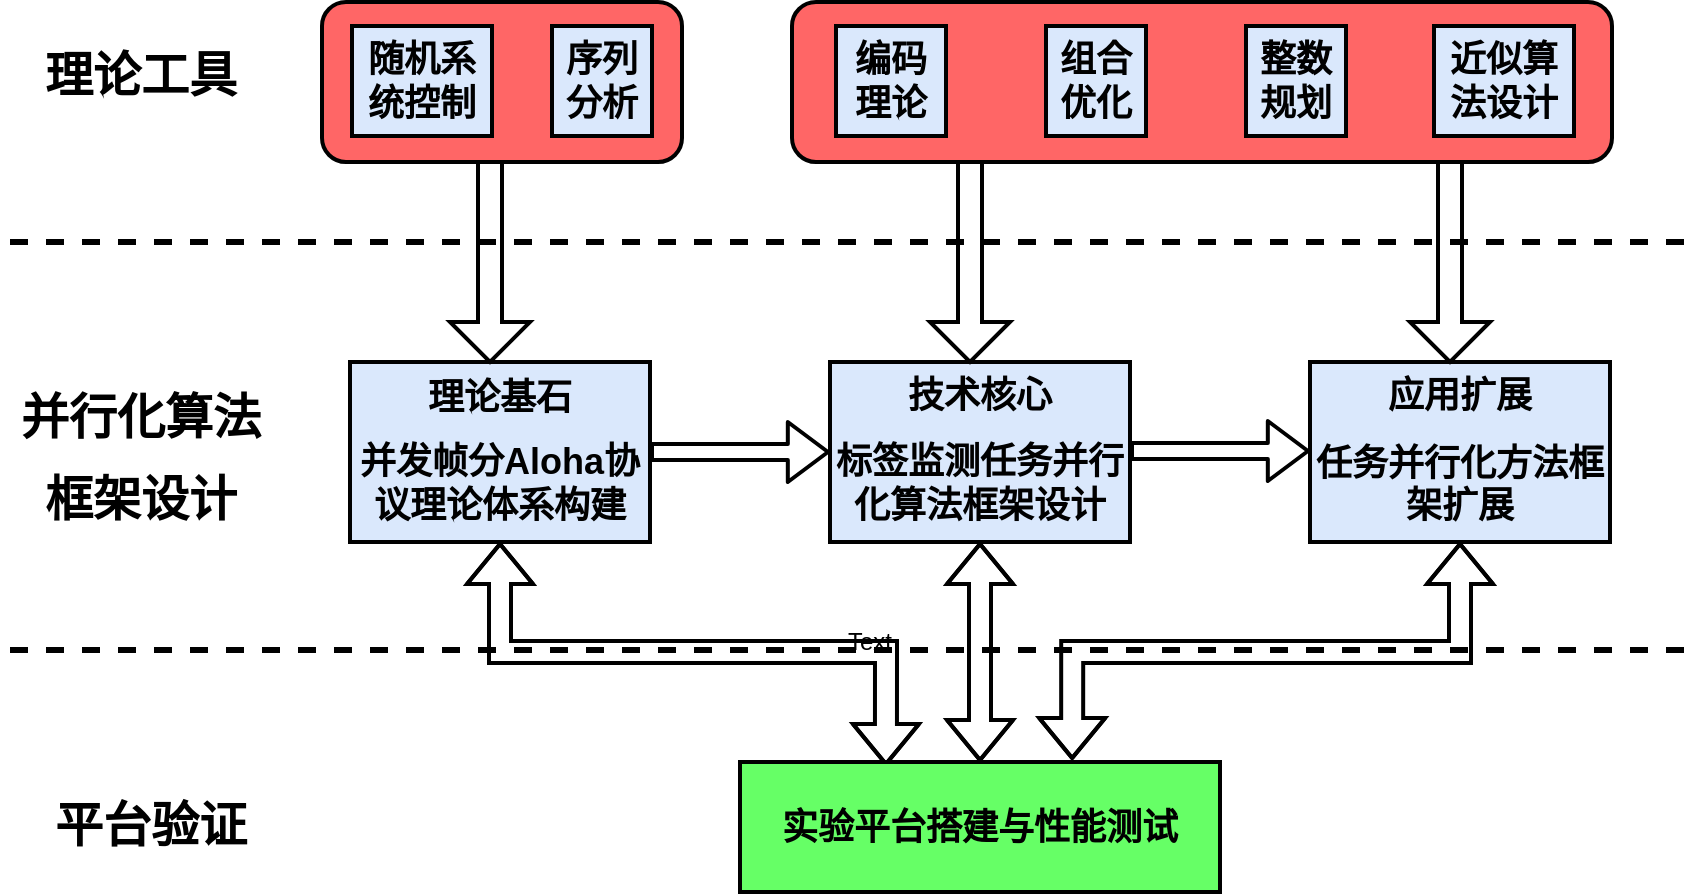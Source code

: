 <mxfile version="12.7.9" type="github"><diagram id="qVLs1Voad5GXbMNRB9VL" name="Page-1"><mxGraphModel dx="1240" dy="689" grid="1" gridSize="10" guides="1" tooltips="1" connect="1" arrows="1" fold="1" page="1" pageScale="1" pageWidth="700" pageHeight="480" math="0" shadow="0"><root><mxCell id="0"/><mxCell id="1" parent="0"/><mxCell id="N_Ijtd-GBdX-rrzLE6v4-37" value="" style="rounded=1;whiteSpace=wrap;html=1;strokeColor=#000000;strokeWidth=2;fillColor=#FF6666;" vertex="1" parent="1"><mxGeometry x="416" y="20" width="410" height="80" as="geometry"/></mxCell><mxCell id="N_Ijtd-GBdX-rrzLE6v4-36" value="" style="rounded=1;whiteSpace=wrap;html=1;strokeColor=#000000;strokeWidth=2;fillColor=#FF6666;" vertex="1" parent="1"><mxGeometry x="181" y="20" width="180" height="80" as="geometry"/></mxCell><mxCell id="N_Ijtd-GBdX-rrzLE6v4-19" style="edgeStyle=orthogonalEdgeStyle;shape=flexArrow;rounded=0;orthogonalLoop=1;jettySize=auto;html=1;exitX=0.5;exitY=1;exitDx=0;exitDy=0;entryX=0.304;entryY=0.031;entryDx=0;entryDy=0;entryPerimeter=0;startArrow=block;endArrow=block;endFill=0;strokeColor=#000000;strokeWidth=2;fillColor=#FFFFFF;" edge="1" parent="1" source="N_Ijtd-GBdX-rrzLE6v4-1" target="N_Ijtd-GBdX-rrzLE6v4-11"><mxGeometry relative="1" as="geometry"/></mxCell><mxCell id="N_Ijtd-GBdX-rrzLE6v4-1" value="&lt;p style=&quot;font-size: 11px&quot;&gt;&lt;b style=&quot;font-size: 11px&quot;&gt;&lt;font style=&quot;font-size: 11px&quot;&gt;&lt;span style=&quot;font-size: 18px&quot;&gt;理论基石&lt;/span&gt;&lt;/font&gt;&lt;/b&gt;&lt;/p&gt;&lt;p style=&quot;font-size: 11px&quot;&gt;&lt;b&gt;&lt;font style=&quot;font-size: 18px&quot;&gt;并发帧分Aloha协议理论体系构建&lt;/font&gt;&lt;/b&gt;&lt;b style=&quot;font-size: 11px&quot;&gt;&lt;font style=&quot;font-size: 11px&quot;&gt;&lt;br&gt;&lt;/font&gt;&lt;/b&gt;&lt;/p&gt;" style="rounded=0;whiteSpace=wrap;html=1;strokeWidth=2;fillColor=#dae8fc;strokeColor=#000000;" vertex="1" parent="1"><mxGeometry x="195" y="200" width="150" height="90" as="geometry"/></mxCell><mxCell id="N_Ijtd-GBdX-rrzLE6v4-15" style="edgeStyle=orthogonalEdgeStyle;rounded=0;orthogonalLoop=1;jettySize=auto;html=1;entryX=0.5;entryY=0;entryDx=0;entryDy=0;strokeColor=#000000;strokeWidth=2;shape=flexArrow;startArrow=block;fillColor=#FFFFFF;" edge="1" parent="1" source="N_Ijtd-GBdX-rrzLE6v4-5" target="N_Ijtd-GBdX-rrzLE6v4-11"><mxGeometry relative="1" as="geometry"><Array as="points"><mxPoint x="510" y="340"/><mxPoint x="510" y="340"/></Array></mxGeometry></mxCell><mxCell id="N_Ijtd-GBdX-rrzLE6v4-5" value="&lt;p style=&quot;font-size: 11px&quot;&gt;&lt;b style=&quot;font-size: 11px&quot;&gt;&lt;font style=&quot;font-size: 11px&quot;&gt;&lt;span style=&quot;font-size: 18px&quot;&gt;技术核心&lt;/span&gt;&lt;/font&gt;&lt;/b&gt;&lt;/p&gt;&lt;p&gt;&lt;font&gt;&lt;span style=&quot;font-size: 18px&quot;&gt;&lt;b&gt;标签监测任务并行化算法框架设计&lt;/b&gt;&lt;/span&gt;&lt;br&gt;&lt;/font&gt;&lt;/p&gt;" style="rounded=0;whiteSpace=wrap;html=1;strokeWidth=2;fillColor=#dae8fc;strokeColor=#000000;" vertex="1" parent="1"><mxGeometry x="435" y="200" width="150" height="90" as="geometry"/></mxCell><mxCell id="N_Ijtd-GBdX-rrzLE6v4-18" style="edgeStyle=orthogonalEdgeStyle;shape=flexArrow;rounded=0;orthogonalLoop=1;jettySize=auto;html=1;exitX=0.5;exitY=1;exitDx=0;exitDy=0;entryX=0.692;entryY=-0.015;entryDx=0;entryDy=0;entryPerimeter=0;startArrow=block;endArrow=block;endFill=0;strokeColor=#000000;strokeWidth=2;fillColor=#FFFFFF;" edge="1" parent="1" source="N_Ijtd-GBdX-rrzLE6v4-6" target="N_Ijtd-GBdX-rrzLE6v4-11"><mxGeometry relative="1" as="geometry"/></mxCell><mxCell id="N_Ijtd-GBdX-rrzLE6v4-6" value="&lt;p&gt;&lt;span style=&quot;font-size: 18px&quot;&gt;&lt;b&gt;应用扩展&lt;/b&gt;&lt;/span&gt;&lt;/p&gt;&lt;p&gt;&lt;span style=&quot;font-size: 18px&quot;&gt;&lt;b&gt;任务并行化方法框架扩展&lt;/b&gt;&lt;/span&gt;&lt;/p&gt;" style="rounded=0;whiteSpace=wrap;html=1;strokeWidth=2;fillColor=#dae8fc;strokeColor=#000000;" vertex="1" parent="1"><mxGeometry x="675" y="200" width="150" height="90" as="geometry"/></mxCell><mxCell id="N_Ijtd-GBdX-rrzLE6v4-7" value="" style="shape=flexArrow;endArrow=classic;html=1;width=7;endSize=6.03;exitX=1;exitY=0.5;exitDx=0;exitDy=0;entryX=0;entryY=0.5;entryDx=0;entryDy=0;strokeWidth=2;fillColor=#FFFFFF;strokeColor=#000000;" edge="1" parent="1" source="N_Ijtd-GBdX-rrzLE6v4-1" target="N_Ijtd-GBdX-rrzLE6v4-5"><mxGeometry width="50" height="50" relative="1" as="geometry"><mxPoint x="535" y="220" as="sourcePoint"/><mxPoint x="585" y="170" as="targetPoint"/></mxGeometry></mxCell><mxCell id="N_Ijtd-GBdX-rrzLE6v4-8" value="" style="shape=flexArrow;endArrow=classic;html=1;width=7;endSize=6.03;exitX=1;exitY=0.5;exitDx=0;exitDy=0;entryX=0;entryY=0.5;entryDx=0;entryDy=0;strokeWidth=2;fillColor=#FFFFFF;strokeColor=#000000;" edge="1" parent="1"><mxGeometry width="50" height="50" relative="1" as="geometry"><mxPoint x="585" y="244.5" as="sourcePoint"/><mxPoint x="675" y="244.5" as="targetPoint"/></mxGeometry></mxCell><mxCell id="N_Ijtd-GBdX-rrzLE6v4-11" value="&lt;p&gt;&lt;span style=&quot;font-size: 18px&quot;&gt;&lt;b&gt;实验平台搭建与性能测试&lt;/b&gt;&lt;/span&gt;&lt;/p&gt;" style="rounded=0;whiteSpace=wrap;html=1;strokeWidth=2;fillColor=#66FF66;strokeColor=#000000;" vertex="1" parent="1"><mxGeometry x="390" y="400" width="240" height="65" as="geometry"/></mxCell><mxCell id="N_Ijtd-GBdX-rrzLE6v4-20" value="" style="endArrow=none;dashed=1;html=1;strokeColor=#000000;strokeWidth=3;fillColor=#FFFFFF;" edge="1" parent="1"><mxGeometry width="50" height="50" relative="1" as="geometry"><mxPoint x="25" y="344" as="sourcePoint"/><mxPoint x="865" y="344" as="targetPoint"/></mxGeometry></mxCell><mxCell id="N_Ijtd-GBdX-rrzLE6v4-21" value="Text" style="text;html=1;strokeColor=none;fillColor=none;align=center;verticalAlign=middle;whiteSpace=wrap;rounded=0;" vertex="1" parent="1"><mxGeometry x="435" y="330" width="40" height="20" as="geometry"/></mxCell><mxCell id="N_Ijtd-GBdX-rrzLE6v4-22" value="&lt;p&gt;&lt;font style=&quot;font-size: 24px&quot;&gt;&lt;b&gt;平台验证&lt;/b&gt;&lt;/font&gt;&lt;/p&gt;" style="text;html=1;align=center;verticalAlign=middle;resizable=0;points=[];autosize=1;" vertex="1" parent="1"><mxGeometry x="40" y="407" width="110" height="50" as="geometry"/></mxCell><mxCell id="N_Ijtd-GBdX-rrzLE6v4-23" value="&lt;p&gt;&lt;font style=&quot;font-size: 24px&quot;&gt;&lt;b&gt;并行化算法&lt;/b&gt;&lt;/font&gt;&lt;/p&gt;&lt;p&gt;&lt;font style=&quot;font-size: 24px&quot;&gt;&lt;b&gt;框架设计&lt;/b&gt;&lt;/font&gt;&lt;/p&gt;" style="text;html=1;align=center;verticalAlign=middle;resizable=0;points=[];autosize=1;" vertex="1" parent="1"><mxGeometry x="20" y="208" width="140" height="80" as="geometry"/></mxCell><mxCell id="N_Ijtd-GBdX-rrzLE6v4-25" value="&lt;p&gt;&lt;b style=&quot;font-size: 24px&quot;&gt;理论工具&lt;/b&gt;&lt;br&gt;&lt;/p&gt;" style="text;html=1;align=center;verticalAlign=middle;resizable=0;points=[];autosize=1;" vertex="1" parent="1"><mxGeometry x="35" y="32" width="110" height="50" as="geometry"/></mxCell><mxCell id="N_Ijtd-GBdX-rrzLE6v4-26" value="&lt;p&gt;&lt;span style=&quot;font-size: 18px&quot;&gt;&lt;b&gt;随机系统控制&lt;/b&gt;&lt;/span&gt;&lt;/p&gt;" style="rounded=0;whiteSpace=wrap;html=1;strokeWidth=2;fillColor=#dae8fc;strokeColor=#000000;" vertex="1" parent="1"><mxGeometry x="196" y="32" width="70" height="55" as="geometry"/></mxCell><mxCell id="N_Ijtd-GBdX-rrzLE6v4-27" value="&lt;p&gt;&lt;span style=&quot;font-size: 18px&quot;&gt;&lt;b&gt;序列分析&lt;/b&gt;&lt;/span&gt;&lt;/p&gt;" style="rounded=0;whiteSpace=wrap;html=1;strokeWidth=2;fillColor=#dae8fc;strokeColor=#000000;" vertex="1" parent="1"><mxGeometry x="296" y="32" width="50" height="55" as="geometry"/></mxCell><mxCell id="N_Ijtd-GBdX-rrzLE6v4-28" value="&lt;p&gt;&lt;span style=&quot;font-size: 18px&quot;&gt;&lt;b&gt;编码理论&lt;/b&gt;&lt;/span&gt;&lt;/p&gt;" style="rounded=0;whiteSpace=wrap;html=1;strokeWidth=2;fillColor=#dae8fc;strokeColor=#000000;" vertex="1" parent="1"><mxGeometry x="438" y="32" width="55" height="55" as="geometry"/></mxCell><mxCell id="N_Ijtd-GBdX-rrzLE6v4-30" value="&lt;p&gt;&lt;span style=&quot;font-size: 18px&quot;&gt;&lt;b&gt;近似算法设计&lt;/b&gt;&lt;/span&gt;&lt;/p&gt;" style="rounded=0;whiteSpace=wrap;html=1;strokeWidth=2;fillColor=#dae8fc;strokeColor=#000000;" vertex="1" parent="1"><mxGeometry x="737" y="32" width="70" height="55" as="geometry"/></mxCell><mxCell id="N_Ijtd-GBdX-rrzLE6v4-31" value="&lt;p&gt;&lt;span style=&quot;font-size: 18px&quot;&gt;&lt;b&gt;组合优化&lt;/b&gt;&lt;/span&gt;&lt;/p&gt;" style="rounded=0;whiteSpace=wrap;html=1;strokeWidth=2;fillColor=#dae8fc;strokeColor=#000000;" vertex="1" parent="1"><mxGeometry x="543" y="32" width="50" height="55" as="geometry"/></mxCell><mxCell id="N_Ijtd-GBdX-rrzLE6v4-32" value="&lt;p&gt;&lt;span style=&quot;font-size: 18px&quot;&gt;&lt;b&gt;整数规划&lt;/b&gt;&lt;/span&gt;&lt;/p&gt;" style="rounded=0;whiteSpace=wrap;html=1;strokeWidth=2;fillColor=#dae8fc;strokeColor=#000000;" vertex="1" parent="1"><mxGeometry x="643" y="32" width="50" height="55" as="geometry"/></mxCell><mxCell id="N_Ijtd-GBdX-rrzLE6v4-38" value="" style="shape=singleArrow;direction=south;whiteSpace=wrap;html=1;strokeColor=#000000;strokeWidth=2;fillColor=#FFFFFF;" vertex="1" parent="1"><mxGeometry x="245" y="100" width="40" height="100" as="geometry"/></mxCell><mxCell id="N_Ijtd-GBdX-rrzLE6v4-39" value="" style="shape=singleArrow;direction=south;whiteSpace=wrap;html=1;strokeColor=#000000;strokeWidth=2;fillColor=#FFFFFF;" vertex="1" parent="1"><mxGeometry x="485" y="100" width="40" height="100" as="geometry"/></mxCell><mxCell id="N_Ijtd-GBdX-rrzLE6v4-41" value="" style="shape=singleArrow;direction=south;whiteSpace=wrap;html=1;strokeColor=#000000;strokeWidth=2;fillColor=#FFFFFF;" vertex="1" parent="1"><mxGeometry x="725" y="100" width="40" height="100" as="geometry"/></mxCell><mxCell id="N_Ijtd-GBdX-rrzLE6v4-24" value="" style="endArrow=none;dashed=1;html=1;strokeColor=#000000;strokeWidth=3;fillColor=#FFFFFF;" edge="1" parent="1"><mxGeometry width="50" height="50" relative="1" as="geometry"><mxPoint x="25" y="140" as="sourcePoint"/><mxPoint x="865" y="140" as="targetPoint"/></mxGeometry></mxCell></root></mxGraphModel></diagram></mxfile>